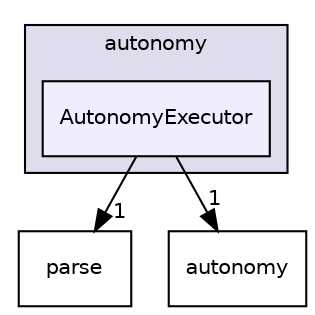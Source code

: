 digraph "/root/scrimmage/scrimmage/include/scrimmage/plugins/autonomy/AutonomyExecutor" {
  compound=true
  node [ fontsize="10", fontname="Helvetica"];
  edge [ labelfontsize="10", labelfontname="Helvetica"];
  subgraph clusterdir_5aacfe0deb1b51de3b8a4437197fbda8 {
    graph [ bgcolor="#ddddee", pencolor="black", label="autonomy" fontname="Helvetica", fontsize="10", URL="dir_5aacfe0deb1b51de3b8a4437197fbda8.html"]
  dir_02d2c457b0499a4bd3eff44698a59908 [shape=box, label="AutonomyExecutor", style="filled", fillcolor="#eeeeff", pencolor="black", URL="dir_02d2c457b0499a4bd3eff44698a59908.html"];
  }
  dir_6a6716f05b1e97ca5a8917dedbdea793 [shape=box label="parse" URL="dir_6a6716f05b1e97ca5a8917dedbdea793.html"];
  dir_b3bb4020ef55165afbb203d4dc0e2378 [shape=box label="autonomy" URL="dir_b3bb4020ef55165afbb203d4dc0e2378.html"];
  dir_02d2c457b0499a4bd3eff44698a59908->dir_6a6716f05b1e97ca5a8917dedbdea793 [headlabel="1", labeldistance=1.5 headhref="dir_000025_000014.html"];
  dir_02d2c457b0499a4bd3eff44698a59908->dir_b3bb4020ef55165afbb203d4dc0e2378 [headlabel="1", labeldistance=1.5 headhref="dir_000025_000006.html"];
}
